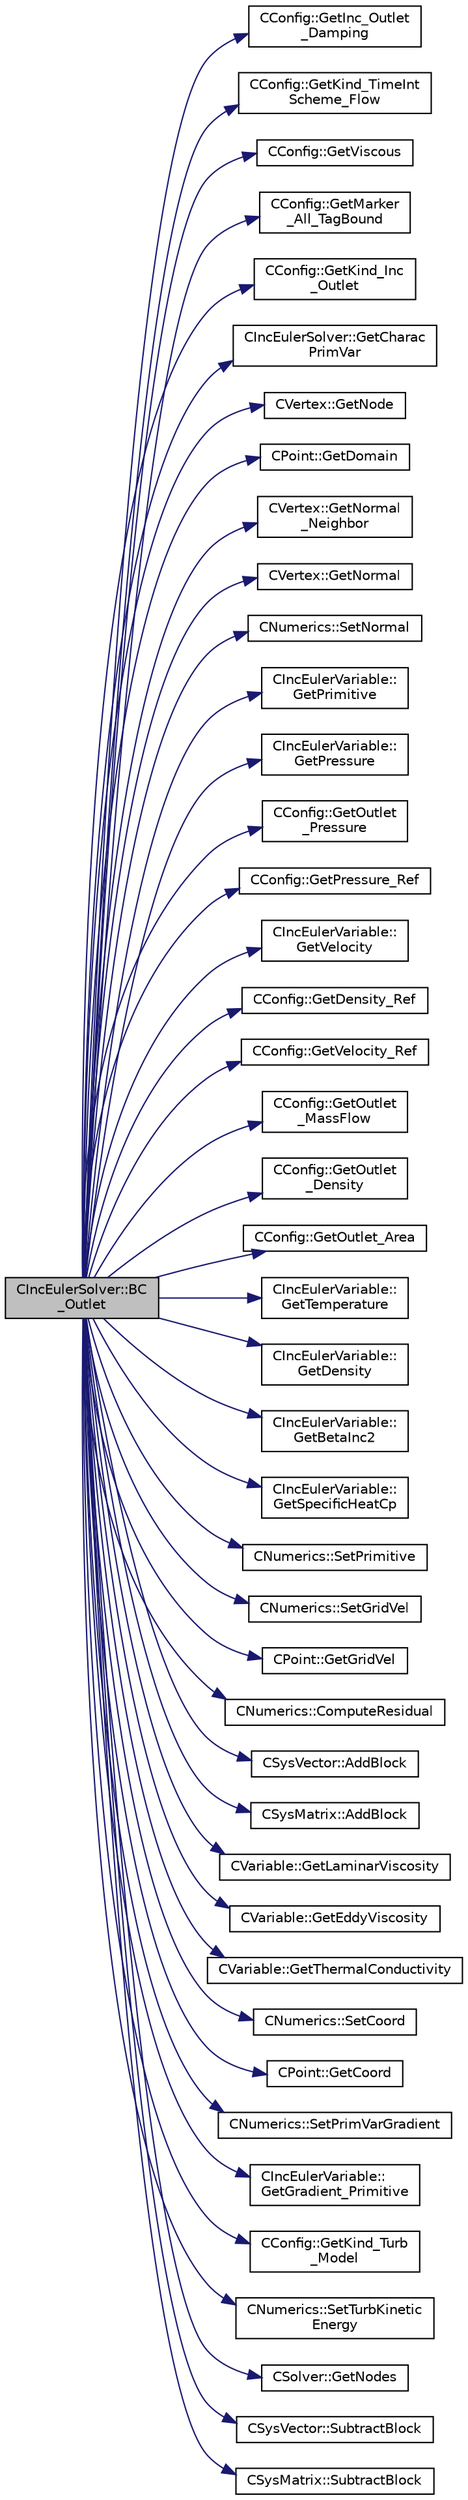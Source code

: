 digraph "CIncEulerSolver::BC_Outlet"
{
  edge [fontname="Helvetica",fontsize="10",labelfontname="Helvetica",labelfontsize="10"];
  node [fontname="Helvetica",fontsize="10",shape=record];
  rankdir="LR";
  Node453 [label="CIncEulerSolver::BC\l_Outlet",height=0.2,width=0.4,color="black", fillcolor="grey75", style="filled", fontcolor="black"];
  Node453 -> Node454 [color="midnightblue",fontsize="10",style="solid",fontname="Helvetica"];
  Node454 [label="CConfig::GetInc_Outlet\l_Damping",height=0.2,width=0.4,color="black", fillcolor="white", style="filled",URL="$class_c_config.html#a7fa4bffe370a5f6e444aa89b044ddfa8",tooltip="Get the damping factor applied to pressure updates at incompressible mass flow outlet. "];
  Node453 -> Node455 [color="midnightblue",fontsize="10",style="solid",fontname="Helvetica"];
  Node455 [label="CConfig::GetKind_TimeInt\lScheme_Flow",height=0.2,width=0.4,color="black", fillcolor="white", style="filled",URL="$class_c_config.html#a20e5fd7b43cfd2bf2bcf5137f12bc635",tooltip="Get the kind of integration scheme (explicit or implicit) for the flow equations. ..."];
  Node453 -> Node456 [color="midnightblue",fontsize="10",style="solid",fontname="Helvetica"];
  Node456 [label="CConfig::GetViscous",height=0.2,width=0.4,color="black", fillcolor="white", style="filled",URL="$class_c_config.html#a2e9af0bd3e1f5ed865e81b627e94a662",tooltip="Determines if problem is viscous. "];
  Node453 -> Node457 [color="midnightblue",fontsize="10",style="solid",fontname="Helvetica"];
  Node457 [label="CConfig::GetMarker\l_All_TagBound",height=0.2,width=0.4,color="black", fillcolor="white", style="filled",URL="$class_c_config.html#a967e969a3beb24bb6e57d7036af003be",tooltip="Get the index of the surface defined in the geometry file. "];
  Node453 -> Node458 [color="midnightblue",fontsize="10",style="solid",fontname="Helvetica"];
  Node458 [label="CConfig::GetKind_Inc\l_Outlet",height=0.2,width=0.4,color="black", fillcolor="white", style="filled",URL="$class_c_config.html#a6172c91bb4ff9a83ac745da44df3c1dc",tooltip="Get the type of incompressible outlet from the list. "];
  Node453 -> Node459 [color="midnightblue",fontsize="10",style="solid",fontname="Helvetica"];
  Node459 [label="CIncEulerSolver::GetCharac\lPrimVar",height=0.2,width=0.4,color="black", fillcolor="white", style="filled",URL="$class_c_inc_euler_solver.html#ab856e9c1b827a52d96ae38e1bbd3512e",tooltip="Value of the characteristic variables at the boundaries. "];
  Node453 -> Node460 [color="midnightblue",fontsize="10",style="solid",fontname="Helvetica"];
  Node460 [label="CVertex::GetNode",height=0.2,width=0.4,color="black", fillcolor="white", style="filled",URL="$class_c_vertex.html#a95c513bf927464157ed96b6c79779a1f",tooltip="Get the node of the vertex. "];
  Node453 -> Node461 [color="midnightblue",fontsize="10",style="solid",fontname="Helvetica"];
  Node461 [label="CPoint::GetDomain",height=0.2,width=0.4,color="black", fillcolor="white", style="filled",URL="$class_c_point.html#a1d7e22a60d4cfef356af1cba2bab3e55",tooltip="For parallel computation, its indicates if a point must be computed or not. "];
  Node453 -> Node462 [color="midnightblue",fontsize="10",style="solid",fontname="Helvetica"];
  Node462 [label="CVertex::GetNormal\l_Neighbor",height=0.2,width=0.4,color="black", fillcolor="white", style="filled",URL="$class_c_vertex.html#a8d2bce3a6ee62007179e688dc2b9b182",tooltip="Get the value of the closest neighbor. "];
  Node453 -> Node463 [color="midnightblue",fontsize="10",style="solid",fontname="Helvetica"];
  Node463 [label="CVertex::GetNormal",height=0.2,width=0.4,color="black", fillcolor="white", style="filled",URL="$class_c_vertex.html#a0d289163c6f3384822fcb9ae86fc1c39",tooltip="Copy the the normal vector of a face. "];
  Node453 -> Node464 [color="midnightblue",fontsize="10",style="solid",fontname="Helvetica"];
  Node464 [label="CNumerics::SetNormal",height=0.2,width=0.4,color="black", fillcolor="white", style="filled",URL="$class_c_numerics.html#a41903d97957f351cd9ee63ca404985b1",tooltip="Set the value of the normal vector to the face between two points. "];
  Node453 -> Node465 [color="midnightblue",fontsize="10",style="solid",fontname="Helvetica"];
  Node465 [label="CIncEulerVariable::\lGetPrimitive",height=0.2,width=0.4,color="black", fillcolor="white", style="filled",URL="$class_c_inc_euler_variable.html#af3063f74dadcaaacbe9f9d39fbf897ac",tooltip="Get the primitive variables. "];
  Node453 -> Node466 [color="midnightblue",fontsize="10",style="solid",fontname="Helvetica"];
  Node466 [label="CIncEulerVariable::\lGetPressure",height=0.2,width=0.4,color="black", fillcolor="white", style="filled",URL="$class_c_inc_euler_variable.html#a8e2637c49744921ddf7f3bf93e26d295",tooltip="Get the flow pressure. "];
  Node453 -> Node467 [color="midnightblue",fontsize="10",style="solid",fontname="Helvetica"];
  Node467 [label="CConfig::GetOutlet\l_Pressure",height=0.2,width=0.4,color="black", fillcolor="white", style="filled",URL="$class_c_config.html#a2fe0babb15a85eac009543a6915b2d33",tooltip="Get the back pressure (static) at an outlet boundary. "];
  Node453 -> Node468 [color="midnightblue",fontsize="10",style="solid",fontname="Helvetica"];
  Node468 [label="CConfig::GetPressure_Ref",height=0.2,width=0.4,color="black", fillcolor="white", style="filled",URL="$class_c_config.html#a39147c417b27ad7df00efea4ea1fcecc",tooltip="Get the value of the reference pressure for non-dimensionalization. "];
  Node453 -> Node469 [color="midnightblue",fontsize="10",style="solid",fontname="Helvetica"];
  Node469 [label="CIncEulerVariable::\lGetVelocity",height=0.2,width=0.4,color="black", fillcolor="white", style="filled",URL="$class_c_inc_euler_variable.html#ab8a0bc37de1ef84311928bb426263f7a",tooltip="Get the velocity of the flow. "];
  Node453 -> Node470 [color="midnightblue",fontsize="10",style="solid",fontname="Helvetica"];
  Node470 [label="CConfig::GetDensity_Ref",height=0.2,width=0.4,color="black", fillcolor="white", style="filled",URL="$class_c_config.html#a8cc3d7d06d995bf315cbed96412a9b7e",tooltip="Get the value of the reference density for non-dimensionalization. "];
  Node453 -> Node471 [color="midnightblue",fontsize="10",style="solid",fontname="Helvetica"];
  Node471 [label="CConfig::GetVelocity_Ref",height=0.2,width=0.4,color="black", fillcolor="white", style="filled",URL="$class_c_config.html#a8f2c6f68c1e3756237596a7274e713f4",tooltip="Get the value of the reference velocity for non-dimensionalization. "];
  Node453 -> Node472 [color="midnightblue",fontsize="10",style="solid",fontname="Helvetica"];
  Node472 [label="CConfig::GetOutlet\l_MassFlow",height=0.2,width=0.4,color="black", fillcolor="white", style="filled",URL="$class_c_config.html#aade8c99f2f1e9fcdf607b1b3a6fe9cd5",tooltip="Get the back pressure (static) at an outlet boundary. "];
  Node453 -> Node473 [color="midnightblue",fontsize="10",style="solid",fontname="Helvetica"];
  Node473 [label="CConfig::GetOutlet\l_Density",height=0.2,width=0.4,color="black", fillcolor="white", style="filled",URL="$class_c_config.html#ab292d1e275c46e19352cb20b96c2556a",tooltip="Get the back pressure (static) at an outlet boundary. "];
  Node453 -> Node474 [color="midnightblue",fontsize="10",style="solid",fontname="Helvetica"];
  Node474 [label="CConfig::GetOutlet_Area",height=0.2,width=0.4,color="black", fillcolor="white", style="filled",URL="$class_c_config.html#a13f44bdd298ccc5eee64bae2da392e77",tooltip="Get the back pressure (static) at an outlet boundary. "];
  Node453 -> Node475 [color="midnightblue",fontsize="10",style="solid",fontname="Helvetica"];
  Node475 [label="CIncEulerVariable::\lGetTemperature",height=0.2,width=0.4,color="black", fillcolor="white", style="filled",URL="$class_c_inc_euler_variable.html#a83ea0fb80f729e0636702cb9ad8f9fac",tooltip="Get the temperature of the flow. "];
  Node453 -> Node476 [color="midnightblue",fontsize="10",style="solid",fontname="Helvetica"];
  Node476 [label="CIncEulerVariable::\lGetDensity",height=0.2,width=0.4,color="black", fillcolor="white", style="filled",URL="$class_c_inc_euler_variable.html#aa5971e35e634b8d768d369dead2b9ffc",tooltip="Get the density of the flow. "];
  Node453 -> Node477 [color="midnightblue",fontsize="10",style="solid",fontname="Helvetica"];
  Node477 [label="CIncEulerVariable::\lGetBetaInc2",height=0.2,width=0.4,color="black", fillcolor="white", style="filled",URL="$class_c_inc_euler_variable.html#aadb29c1a48fc3c3209bbafc1dabae27c",tooltip="Get the value of beta squared for the incompressible flow. "];
  Node453 -> Node478 [color="midnightblue",fontsize="10",style="solid",fontname="Helvetica"];
  Node478 [label="CIncEulerVariable::\lGetSpecificHeatCp",height=0.2,width=0.4,color="black", fillcolor="white", style="filled",URL="$class_c_inc_euler_variable.html#aadff9ad2450ca12ecea825239db89d06",tooltip="Get the specific heat at constant P of the flow. "];
  Node453 -> Node479 [color="midnightblue",fontsize="10",style="solid",fontname="Helvetica"];
  Node479 [label="CNumerics::SetPrimitive",height=0.2,width=0.4,color="black", fillcolor="white", style="filled",URL="$class_c_numerics.html#af72b17d397adf09beed2e99e2daf895c",tooltip="Set the value of the primitive variables. "];
  Node453 -> Node480 [color="midnightblue",fontsize="10",style="solid",fontname="Helvetica"];
  Node480 [label="CNumerics::SetGridVel",height=0.2,width=0.4,color="black", fillcolor="white", style="filled",URL="$class_c_numerics.html#ae15b9e4ad2008444365109c434e24207",tooltip="Set the velocity of the computational grid. "];
  Node453 -> Node481 [color="midnightblue",fontsize="10",style="solid",fontname="Helvetica"];
  Node481 [label="CPoint::GetGridVel",height=0.2,width=0.4,color="black", fillcolor="white", style="filled",URL="$class_c_point.html#a62ec636f4a05ac578b582a053e8553f9",tooltip="Get the value of the grid velocity at the point. "];
  Node453 -> Node482 [color="midnightblue",fontsize="10",style="solid",fontname="Helvetica"];
  Node482 [label="CNumerics::ComputeResidual",height=0.2,width=0.4,color="black", fillcolor="white", style="filled",URL="$class_c_numerics.html#abe734316e0047f463f059fd77a281958",tooltip="Compute the numerical residual. "];
  Node453 -> Node483 [color="midnightblue",fontsize="10",style="solid",fontname="Helvetica"];
  Node483 [label="CSysVector::AddBlock",height=0.2,width=0.4,color="black", fillcolor="white", style="filled",URL="$class_c_sys_vector.html#acd4c36df2ea0b7ad473944cff9bf5d72",tooltip="Add val_residual to the residual. "];
  Node453 -> Node484 [color="midnightblue",fontsize="10",style="solid",fontname="Helvetica"];
  Node484 [label="CSysMatrix::AddBlock",height=0.2,width=0.4,color="black", fillcolor="white", style="filled",URL="$class_c_sys_matrix.html#a85def3109e5aa5307268ca830a8f6522",tooltip="Adds the specified block to the sparse matrix. "];
  Node453 -> Node485 [color="midnightblue",fontsize="10",style="solid",fontname="Helvetica"];
  Node485 [label="CVariable::GetLaminarViscosity",height=0.2,width=0.4,color="black", fillcolor="white", style="filled",URL="$class_c_variable.html#a0acbe55ca86de2c0205ae921193e9e95",tooltip="A virtual member. "];
  Node453 -> Node486 [color="midnightblue",fontsize="10",style="solid",fontname="Helvetica"];
  Node486 [label="CVariable::GetEddyViscosity",height=0.2,width=0.4,color="black", fillcolor="white", style="filled",URL="$class_c_variable.html#adae2e4228e113624b7ab1f9ab1a493c6",tooltip="A virtual member. "];
  Node453 -> Node487 [color="midnightblue",fontsize="10",style="solid",fontname="Helvetica"];
  Node487 [label="CVariable::GetThermalConductivity",height=0.2,width=0.4,color="black", fillcolor="white", style="filled",URL="$class_c_variable.html#a05aa9ee34c744629c72742c05ceab246",tooltip="A virtual member. "];
  Node453 -> Node488 [color="midnightblue",fontsize="10",style="solid",fontname="Helvetica"];
  Node488 [label="CNumerics::SetCoord",height=0.2,width=0.4,color="black", fillcolor="white", style="filled",URL="$class_c_numerics.html#a5fa1089c7228d6d49677a633bbe3c890",tooltip="Set coordinates of the points. "];
  Node453 -> Node489 [color="midnightblue",fontsize="10",style="solid",fontname="Helvetica"];
  Node489 [label="CPoint::GetCoord",height=0.2,width=0.4,color="black", fillcolor="white", style="filled",URL="$class_c_point.html#a95fe081d22e96e190cb3edcbf0d6525f",tooltip="Get the coordinates dor the control volume. "];
  Node453 -> Node490 [color="midnightblue",fontsize="10",style="solid",fontname="Helvetica"];
  Node490 [label="CNumerics::SetPrimVarGradient",height=0.2,width=0.4,color="black", fillcolor="white", style="filled",URL="$class_c_numerics.html#a22772ccb1c59b1267152d4cc9825a98a",tooltip="Set the gradient of the primitive variables. "];
  Node453 -> Node491 [color="midnightblue",fontsize="10",style="solid",fontname="Helvetica"];
  Node491 [label="CIncEulerVariable::\lGetGradient_Primitive",height=0.2,width=0.4,color="black", fillcolor="white", style="filled",URL="$class_c_inc_euler_variable.html#a6732935d0d77a7e11ad404766b031f94",tooltip="Get the value of the primitive variables gradient. "];
  Node453 -> Node492 [color="midnightblue",fontsize="10",style="solid",fontname="Helvetica"];
  Node492 [label="CConfig::GetKind_Turb\l_Model",height=0.2,width=0.4,color="black", fillcolor="white", style="filled",URL="$class_c_config.html#a40aaed07fc5844d505d2c0b7076594d7",tooltip="Get the kind of the turbulence model. "];
  Node453 -> Node493 [color="midnightblue",fontsize="10",style="solid",fontname="Helvetica"];
  Node493 [label="CNumerics::SetTurbKinetic\lEnergy",height=0.2,width=0.4,color="black", fillcolor="white", style="filled",URL="$class_c_numerics.html#adb60105707161f121e6c9d79a2c80284",tooltip="Set the turbulent kinetic energy. "];
  Node453 -> Node494 [color="midnightblue",fontsize="10",style="solid",fontname="Helvetica"];
  Node494 [label="CSolver::GetNodes",height=0.2,width=0.4,color="black", fillcolor="white", style="filled",URL="$class_c_solver.html#af3198e52a2ea377bb765647b5e697197",tooltip="Allow outside access to the nodes of the solver, containing conservatives, primitives, etc. "];
  Node453 -> Node495 [color="midnightblue",fontsize="10",style="solid",fontname="Helvetica"];
  Node495 [label="CSysVector::SubtractBlock",height=0.2,width=0.4,color="black", fillcolor="white", style="filled",URL="$class_c_sys_vector.html#a732b302ca148d38b442bfe7e096a81be",tooltip="Subtract val_residual to the residual. "];
  Node453 -> Node496 [color="midnightblue",fontsize="10",style="solid",fontname="Helvetica"];
  Node496 [label="CSysMatrix::SubtractBlock",height=0.2,width=0.4,color="black", fillcolor="white", style="filled",URL="$class_c_sys_matrix.html#af913d33707e948c30fff5a62773ef5c6",tooltip="Subtracts the specified block to the sparse matrix. "];
}
